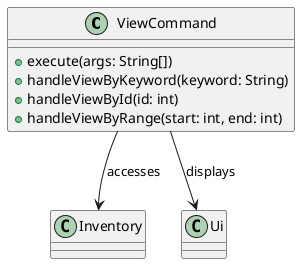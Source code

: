 @startuml
class ViewCommand {
    + execute(args: String[])
    + handleViewByKeyword(keyword: String)
    + handleViewById(id: int)
    + handleViewByRange(start: int, end: int)
}

ViewCommand --> Inventory : accesses
ViewCommand --> Ui : displays
@enduml
